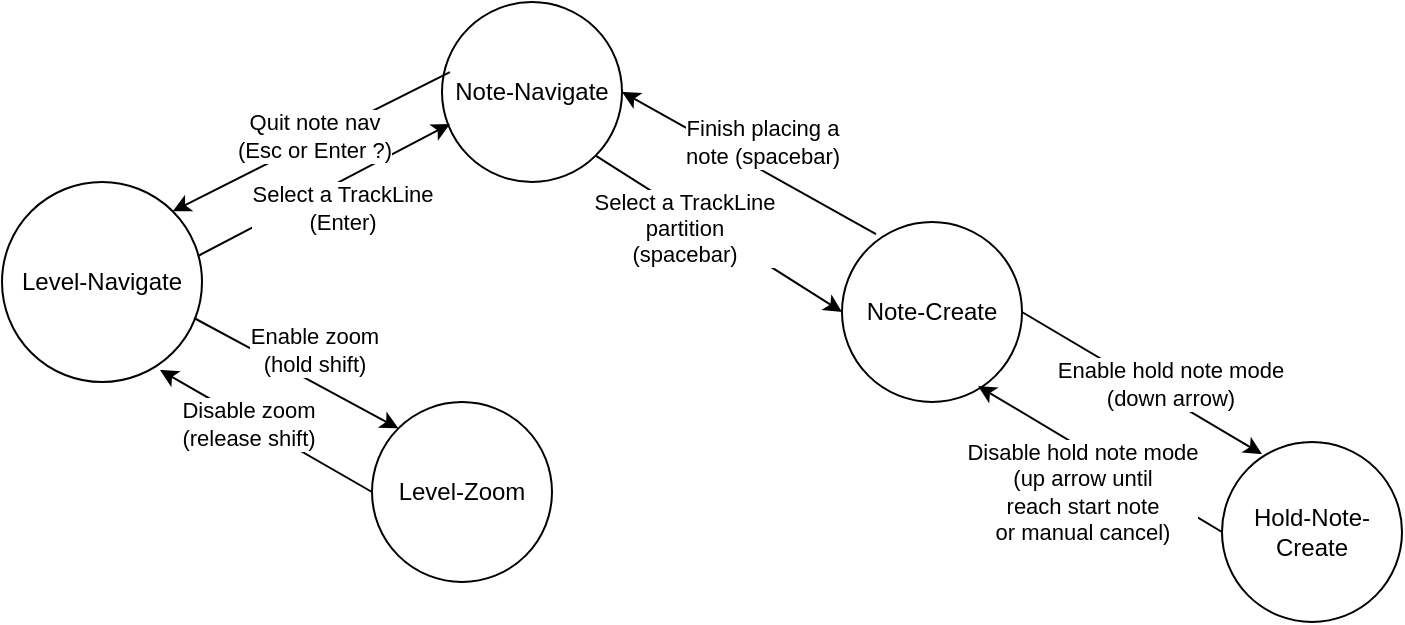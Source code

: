 <mxfile version="28.0.6">
  <diagram name="Page-1" id="tYsqlzP5jdi1ZamPv-4x">
    <mxGraphModel dx="806" dy="531" grid="1" gridSize="10" guides="1" tooltips="1" connect="1" arrows="1" fold="1" page="1" pageScale="1" pageWidth="850" pageHeight="1100" math="0" shadow="0">
      <root>
        <mxCell id="0" />
        <mxCell id="1" parent="0" />
        <mxCell id="5G3xdh9HalkXhePx6fAN-1" value="Level-Navigate" style="ellipse;whiteSpace=wrap;html=1;aspect=fixed;" vertex="1" parent="1">
          <mxGeometry x="75" y="170" width="100" height="100" as="geometry" />
        </mxCell>
        <mxCell id="5G3xdh9HalkXhePx6fAN-2" value="Note-Navigate" style="ellipse;whiteSpace=wrap;html=1;aspect=fixed;" vertex="1" parent="1">
          <mxGeometry x="295" y="80" width="90" height="90" as="geometry" />
        </mxCell>
        <mxCell id="5G3xdh9HalkXhePx6fAN-3" value="" style="endArrow=classic;html=1;rounded=0;exitX=0.98;exitY=0.37;exitDx=0;exitDy=0;exitPerimeter=0;entryX=0.044;entryY=0.678;entryDx=0;entryDy=0;entryPerimeter=0;" edge="1" parent="1" source="5G3xdh9HalkXhePx6fAN-1" target="5G3xdh9HalkXhePx6fAN-2">
          <mxGeometry width="50" height="50" relative="1" as="geometry">
            <mxPoint x="245" y="330" as="sourcePoint" />
            <mxPoint x="295" y="280" as="targetPoint" />
          </mxGeometry>
        </mxCell>
        <mxCell id="5G3xdh9HalkXhePx6fAN-4" value="Select a TrackLine&lt;div&gt;(Enter)&lt;/div&gt;" style="edgeLabel;html=1;align=center;verticalAlign=middle;resizable=0;points=[];" vertex="1" connectable="0" parent="5G3xdh9HalkXhePx6fAN-3">
          <mxGeometry x="-0.32" y="1" relative="1" as="geometry">
            <mxPoint x="29" y="-1" as="offset" />
          </mxGeometry>
        </mxCell>
        <mxCell id="5G3xdh9HalkXhePx6fAN-5" value="" style="endArrow=classic;html=1;rounded=0;exitX=0.044;exitY=0.389;exitDx=0;exitDy=0;exitPerimeter=0;entryX=1;entryY=0;entryDx=0;entryDy=0;" edge="1" parent="1" source="5G3xdh9HalkXhePx6fAN-2" target="5G3xdh9HalkXhePx6fAN-1">
          <mxGeometry width="50" height="50" relative="1" as="geometry">
            <mxPoint x="225" y="150" as="sourcePoint" />
            <mxPoint x="275" y="100" as="targetPoint" />
          </mxGeometry>
        </mxCell>
        <mxCell id="5G3xdh9HalkXhePx6fAN-6" value="Quit note nav&lt;div&gt;(Esc or Enter ?)&lt;/div&gt;" style="edgeLabel;html=1;align=center;verticalAlign=middle;resizable=0;points=[];" vertex="1" connectable="0" parent="5G3xdh9HalkXhePx6fAN-5">
          <mxGeometry x="-0.035" y="-2" relative="1" as="geometry">
            <mxPoint as="offset" />
          </mxGeometry>
        </mxCell>
        <mxCell id="5G3xdh9HalkXhePx6fAN-7" value="Note-Create" style="ellipse;whiteSpace=wrap;html=1;aspect=fixed;" vertex="1" parent="1">
          <mxGeometry x="495" y="190" width="90" height="90" as="geometry" />
        </mxCell>
        <mxCell id="5G3xdh9HalkXhePx6fAN-8" value="" style="endArrow=classic;html=1;rounded=0;exitX=1;exitY=1;exitDx=0;exitDy=0;entryX=0;entryY=0.5;entryDx=0;entryDy=0;" edge="1" parent="1" source="5G3xdh9HalkXhePx6fAN-2" target="5G3xdh9HalkXhePx6fAN-7">
          <mxGeometry width="50" height="50" relative="1" as="geometry">
            <mxPoint x="365" y="220" as="sourcePoint" />
            <mxPoint x="415" y="170" as="targetPoint" />
          </mxGeometry>
        </mxCell>
        <mxCell id="5G3xdh9HalkXhePx6fAN-9" value="Select a TrackLine&lt;div&gt;partition&lt;br&gt;(spacebar)&lt;/div&gt;" style="edgeLabel;html=1;align=center;verticalAlign=middle;resizable=0;points=[];" vertex="1" connectable="0" parent="5G3xdh9HalkXhePx6fAN-8">
          <mxGeometry x="-0.132" y="-4" relative="1" as="geometry">
            <mxPoint x="-8" y="-1" as="offset" />
          </mxGeometry>
        </mxCell>
        <mxCell id="5G3xdh9HalkXhePx6fAN-10" value="" style="endArrow=classic;html=1;rounded=0;exitX=0.189;exitY=0.067;exitDx=0;exitDy=0;exitPerimeter=0;entryX=1;entryY=0.5;entryDx=0;entryDy=0;" edge="1" parent="1" source="5G3xdh9HalkXhePx6fAN-7" target="5G3xdh9HalkXhePx6fAN-2">
          <mxGeometry width="50" height="50" relative="1" as="geometry">
            <mxPoint x="704" y="110" as="sourcePoint" />
            <mxPoint x="565" y="180" as="targetPoint" />
          </mxGeometry>
        </mxCell>
        <mxCell id="5G3xdh9HalkXhePx6fAN-11" value="Finish placing a&lt;div&gt;note (spacebar)&lt;/div&gt;" style="edgeLabel;html=1;align=center;verticalAlign=middle;resizable=0;points=[];" vertex="1" connectable="0" parent="5G3xdh9HalkXhePx6fAN-10">
          <mxGeometry x="-0.035" y="-2" relative="1" as="geometry">
            <mxPoint x="3" y="-10" as="offset" />
          </mxGeometry>
        </mxCell>
        <mxCell id="5G3xdh9HalkXhePx6fAN-12" value="Level-Zoom" style="ellipse;whiteSpace=wrap;html=1;aspect=fixed;" vertex="1" parent="1">
          <mxGeometry x="260" y="280" width="90" height="90" as="geometry" />
        </mxCell>
        <mxCell id="5G3xdh9HalkXhePx6fAN-13" value="" style="endArrow=classic;html=1;rounded=0;exitX=0.96;exitY=0.68;exitDx=0;exitDy=0;exitPerimeter=0;entryX=0;entryY=0;entryDx=0;entryDy=0;" edge="1" parent="1" source="5G3xdh9HalkXhePx6fAN-1" target="5G3xdh9HalkXhePx6fAN-12">
          <mxGeometry width="50" height="50" relative="1" as="geometry">
            <mxPoint x="205" y="280" as="sourcePoint" />
            <mxPoint x="255" y="230" as="targetPoint" />
          </mxGeometry>
        </mxCell>
        <mxCell id="5G3xdh9HalkXhePx6fAN-14" value="Enable zoom&lt;div&gt;(hold shift)&lt;/div&gt;" style="edgeLabel;html=1;align=center;verticalAlign=middle;resizable=0;points=[];" vertex="1" connectable="0" parent="5G3xdh9HalkXhePx6fAN-13">
          <mxGeometry x="-0.198" y="-2" relative="1" as="geometry">
            <mxPoint x="20" y="-8" as="offset" />
          </mxGeometry>
        </mxCell>
        <mxCell id="5G3xdh9HalkXhePx6fAN-15" value="" style="endArrow=classic;html=1;rounded=0;exitX=0;exitY=0.5;exitDx=0;exitDy=0;entryX=0.79;entryY=0.94;entryDx=0;entryDy=0;entryPerimeter=0;" edge="1" parent="1" source="5G3xdh9HalkXhePx6fAN-12" target="5G3xdh9HalkXhePx6fAN-1">
          <mxGeometry width="50" height="50" relative="1" as="geometry">
            <mxPoint x="155" y="350" as="sourcePoint" />
            <mxPoint x="205" y="300" as="targetPoint" />
          </mxGeometry>
        </mxCell>
        <mxCell id="5G3xdh9HalkXhePx6fAN-16" value="Disable zoom&lt;br&gt;(release shift)" style="edgeLabel;html=1;align=center;verticalAlign=middle;resizable=0;points=[];" vertex="1" connectable="0" parent="5G3xdh9HalkXhePx6fAN-15">
          <mxGeometry x="-0.221" y="-3" relative="1" as="geometry">
            <mxPoint x="-23" y="-8" as="offset" />
          </mxGeometry>
        </mxCell>
        <mxCell id="5G3xdh9HalkXhePx6fAN-17" value="Hold-Note-Create" style="ellipse;whiteSpace=wrap;html=1;aspect=fixed;" vertex="1" parent="1">
          <mxGeometry x="685" y="300" width="90" height="90" as="geometry" />
        </mxCell>
        <mxCell id="5G3xdh9HalkXhePx6fAN-18" value="" style="endArrow=classic;html=1;rounded=0;entryX=0.222;entryY=0.067;entryDx=0;entryDy=0;entryPerimeter=0;exitX=1;exitY=0.5;exitDx=0;exitDy=0;" edge="1" parent="1" source="5G3xdh9HalkXhePx6fAN-7" target="5G3xdh9HalkXhePx6fAN-17">
          <mxGeometry width="50" height="50" relative="1" as="geometry">
            <mxPoint x="645" y="280" as="sourcePoint" />
            <mxPoint x="695" y="230" as="targetPoint" />
          </mxGeometry>
        </mxCell>
        <mxCell id="5G3xdh9HalkXhePx6fAN-19" value="Enable hold note mode&lt;div&gt;(down arrow)&lt;/div&gt;" style="edgeLabel;html=1;align=center;verticalAlign=middle;resizable=0;points=[];" vertex="1" connectable="0" parent="5G3xdh9HalkXhePx6fAN-18">
          <mxGeometry x="-0.079" y="-2" relative="1" as="geometry">
            <mxPoint x="20" y="1" as="offset" />
          </mxGeometry>
        </mxCell>
        <mxCell id="5G3xdh9HalkXhePx6fAN-20" value="" style="endArrow=classic;html=1;rounded=0;entryX=0.756;entryY=0.911;entryDx=0;entryDy=0;entryPerimeter=0;exitX=0;exitY=0.5;exitDx=0;exitDy=0;" edge="1" parent="1" source="5G3xdh9HalkXhePx6fAN-17" target="5G3xdh9HalkXhePx6fAN-7">
          <mxGeometry width="50" height="50" relative="1" as="geometry">
            <mxPoint x="535" y="400" as="sourcePoint" />
            <mxPoint x="585" y="350" as="targetPoint" />
          </mxGeometry>
        </mxCell>
        <mxCell id="5G3xdh9HalkXhePx6fAN-21" value="Disable hold note mode&lt;div&gt;(up arrow until&lt;/div&gt;&lt;div&gt;reach start note&lt;/div&gt;&lt;div&gt;or manual cancel)&lt;/div&gt;" style="edgeLabel;html=1;align=center;verticalAlign=middle;resizable=0;points=[];" vertex="1" connectable="0" parent="5G3xdh9HalkXhePx6fAN-20">
          <mxGeometry x="0.025" y="-3" relative="1" as="geometry">
            <mxPoint x="-9" y="20" as="offset" />
          </mxGeometry>
        </mxCell>
      </root>
    </mxGraphModel>
  </diagram>
</mxfile>
